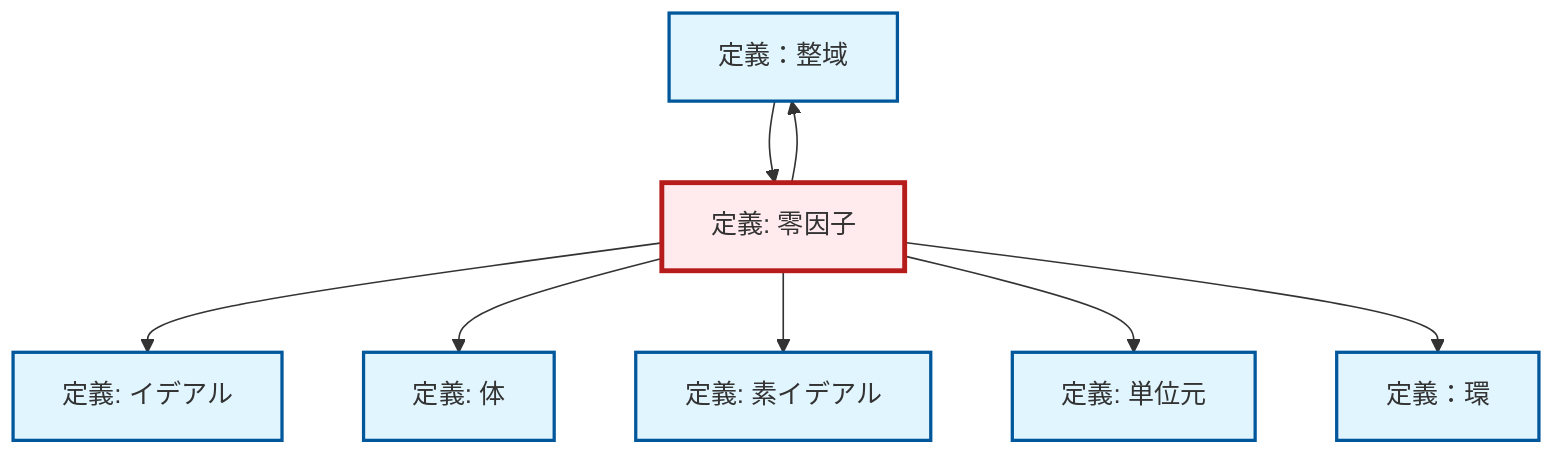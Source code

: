 graph TD
    classDef definition fill:#e1f5fe,stroke:#01579b,stroke-width:2px
    classDef theorem fill:#f3e5f5,stroke:#4a148c,stroke-width:2px
    classDef axiom fill:#fff3e0,stroke:#e65100,stroke-width:2px
    classDef example fill:#e8f5e9,stroke:#1b5e20,stroke-width:2px
    classDef current fill:#ffebee,stroke:#b71c1c,stroke-width:3px
    def-field["定義: 体"]:::definition
    def-prime-ideal["定義: 素イデアル"]:::definition
    def-identity-element["定義: 単位元"]:::definition
    def-ideal["定義: イデアル"]:::definition
    def-integral-domain["定義：整域"]:::definition
    def-ring["定義：環"]:::definition
    def-zero-divisor["定義: 零因子"]:::definition
    def-zero-divisor --> def-ideal
    def-zero-divisor --> def-integral-domain
    def-integral-domain --> def-zero-divisor
    def-zero-divisor --> def-field
    def-zero-divisor --> def-prime-ideal
    def-zero-divisor --> def-identity-element
    def-zero-divisor --> def-ring
    class def-zero-divisor current